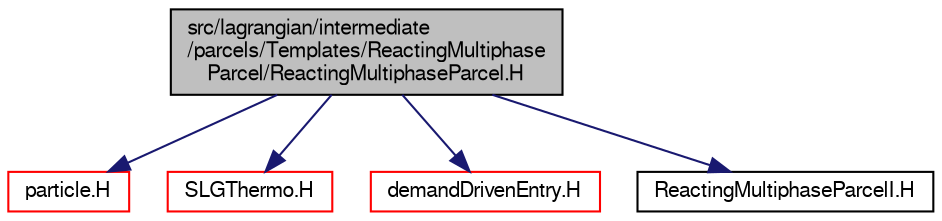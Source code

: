 digraph "src/lagrangian/intermediate/parcels/Templates/ReactingMultiphaseParcel/ReactingMultiphaseParcel.H"
{
  bgcolor="transparent";
  edge [fontname="FreeSans",fontsize="10",labelfontname="FreeSans",labelfontsize="10"];
  node [fontname="FreeSans",fontsize="10",shape=record];
  Node0 [label="src/lagrangian/intermediate\l/parcels/Templates/ReactingMultiphase\lParcel/ReactingMultiphaseParcel.H",height=0.2,width=0.4,color="black", fillcolor="grey75", style="filled", fontcolor="black"];
  Node0 -> Node1 [color="midnightblue",fontsize="10",style="solid",fontname="FreeSans"];
  Node1 [label="particle.H",height=0.2,width=0.4,color="red",URL="$a04889.html"];
  Node0 -> Node295 [color="midnightblue",fontsize="10",style="solid",fontname="FreeSans"];
  Node295 [label="SLGThermo.H",height=0.2,width=0.4,color="red",URL="$a16253.html"];
  Node0 -> Node375 [color="midnightblue",fontsize="10",style="solid",fontname="FreeSans"];
  Node375 [label="demandDrivenEntry.H",height=0.2,width=0.4,color="red",URL="$a12191.html"];
  Node0 -> Node377 [color="midnightblue",fontsize="10",style="solid",fontname="FreeSans"];
  Node377 [label="ReactingMultiphaseParcelI.H",height=0.2,width=0.4,color="black",URL="$a05474.html"];
}
